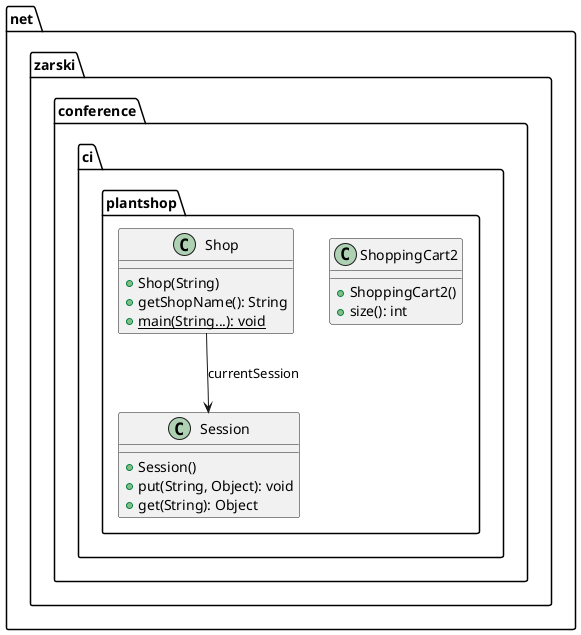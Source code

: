 @startuml

    namespace net.zarski.conference.ci.plantshop {

        class Session {
            +Session()
            +put(String, Object): void
            +get(String): Object
        }

        class ShoppingCart2 {
            +ShoppingCart2()
            +size(): int
        }

        class Shop {
            +Shop(String)
            +getShopName(): String
            {static} +main(String...): void
        }
    }

    net.zarski.conference.ci.plantshop.Shop --> net.zarski.conference.ci.plantshop.Session: currentSession

@enduml

